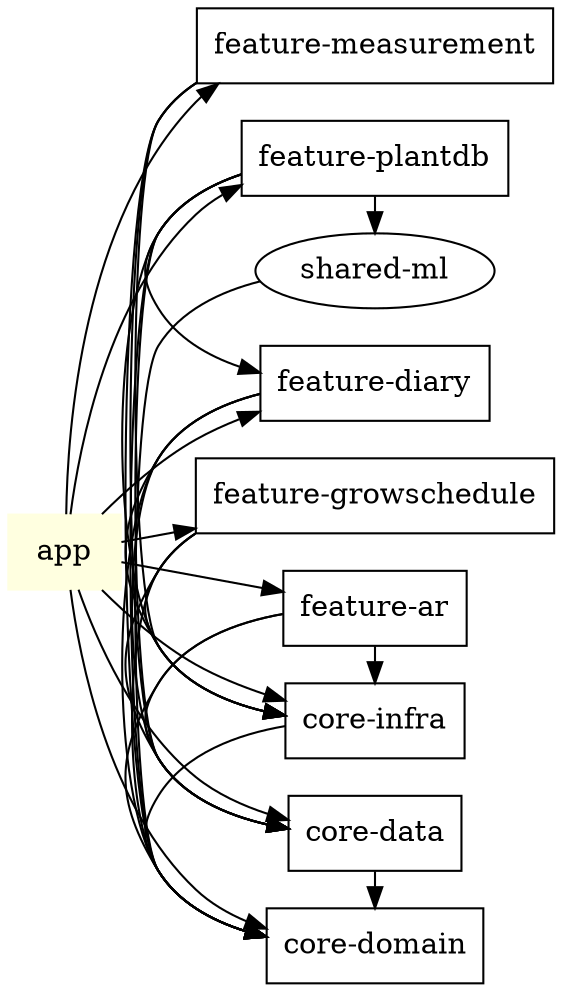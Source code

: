 digraph ModuleMap {
    rankdir = LR;
    node [shape = box];

    subgraph cluster_core {
    label = "Core";
    color = lightblue;
    "core-domain";
    "core-data";
    "core-infra";
    }

    subgraph cluster_features {
    label = "Features";
    color = lightgreen;
    "feature-measurement";
    "feature-plantdb";
    "feature-diary";
    "feature-growschedule";
    "feature-ar";
    }

    "shared-ml" [shape = ellipse];
    "app" [shape = box, style = filled, color = lightyellow];

    "core-data" -> "core-domain";
    "core-infra" -> "core-domain";
    "app" -> "core-infra";
    "app" -> "core-data";
    "app" -> "core-domain";

    {rank = same; "feature-measurement" -> "core-infra"; "feature-measurement" -> "core-data"; "feature-measurement" -> "core-domain";}
    {rank = same; "feature-plantdb" -> "core-infra"; "feature-plantdb" -> "core-data"; "feature-plantdb" -> "core-domain"; "feature-plantdb" -> "feature-diary"; "feature-plantdb" -> "shared-ml";}
    {rank = same; "feature-diary" -> "core-infra"; "feature-diary" -> "core-data"; "feature-diary" -> "core-domain";}
    {rank = same; "feature-growschedule" -> "core-infra"; "feature-growschedule" -> "core-data"; "feature-growschedule" -> "core-domain";}
    {rank = same; "feature-ar" -> "core-infra"; "feature-ar" -> "core-data"; "feature-ar" -> "core-domain";}

    "shared-ml" -> "core-domain";
    "app" -> "feature-measurement";
    "app" -> "feature-plantdb";
    "app" -> "feature-diary";
    "app" -> "feature-growschedule";
    "app" -> "feature-ar";
}